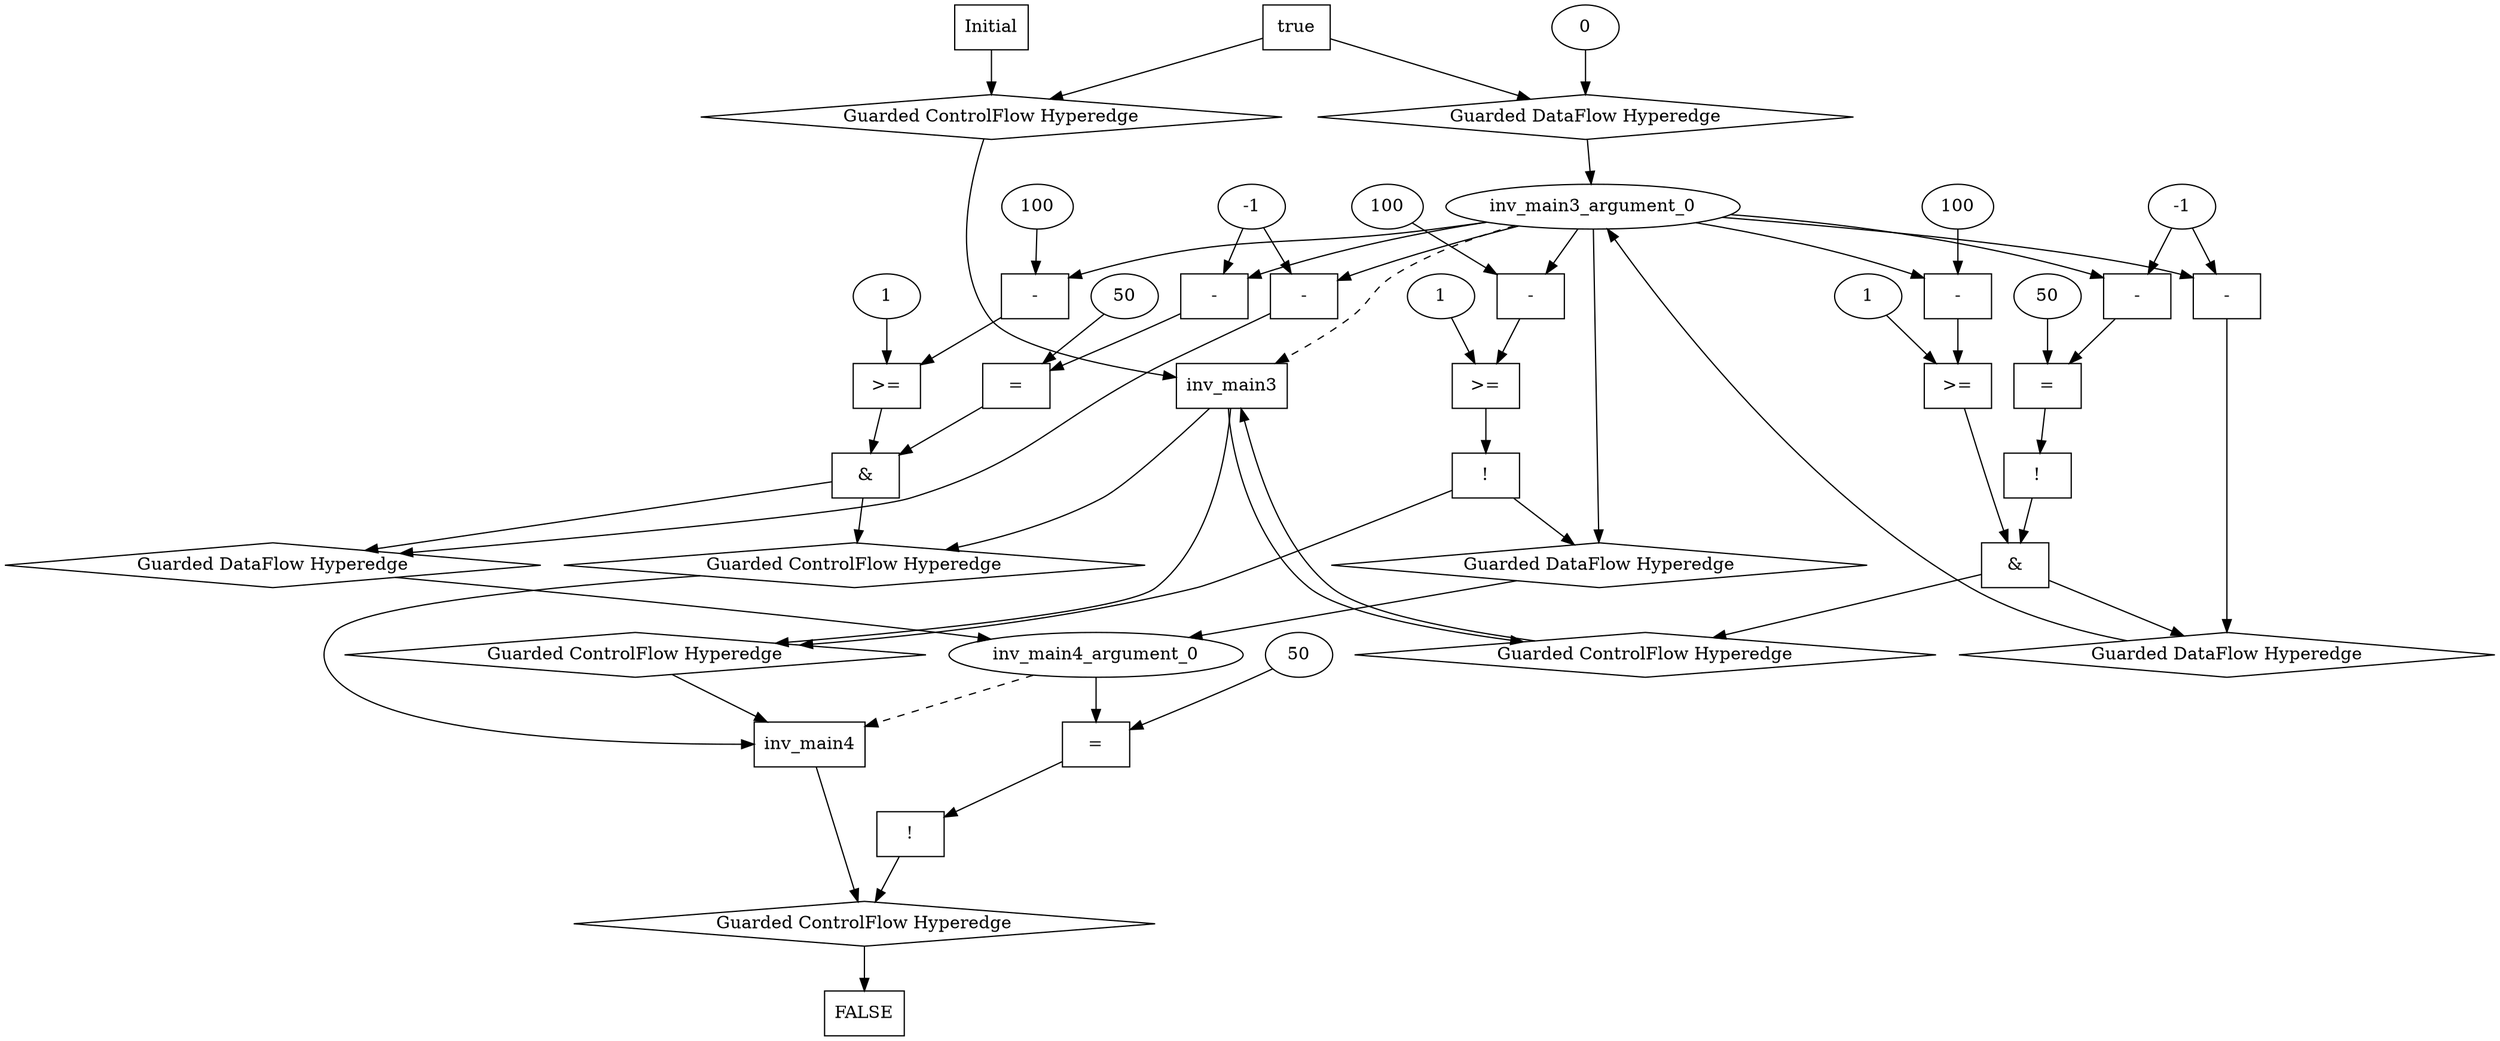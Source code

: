 digraph dag {
inv_main3 [label="inv_main3" shape="rect"];
inv_main4 [label="inv_main4" shape="rect"];
FALSE [label="FALSE" shape="rect"];
Initial [label="Initial" shape="rect"];
ControlFowHyperEdge_0 [label="Guarded ControlFlow Hyperedge" shape="diamond"];
Initial -> ControlFowHyperEdge_0[label=""]
ControlFowHyperEdge_0 -> inv_main3[label=""]
ControlFowHyperEdge_1 [label="Guarded ControlFlow Hyperedge" shape="diamond"];
inv_main3 -> ControlFowHyperEdge_1[label=""]
ControlFowHyperEdge_1 -> inv_main4[label=""]
ControlFowHyperEdge_2 [label="Guarded ControlFlow Hyperedge" shape="diamond"];
inv_main3 -> ControlFowHyperEdge_2[label=""]
ControlFowHyperEdge_2 -> inv_main4[label=""]
ControlFowHyperEdge_3 [label="Guarded ControlFlow Hyperedge" shape="diamond"];
inv_main3 -> ControlFowHyperEdge_3[label=""]
ControlFowHyperEdge_3 -> inv_main3[label=""]
ControlFowHyperEdge_4 [label="Guarded ControlFlow Hyperedge" shape="diamond"];
inv_main4 -> ControlFowHyperEdge_4[label=""]
ControlFowHyperEdge_4 -> FALSE[label=""]
inv_main3_argument_0 [label="inv_main3_argument_0" shape="oval"];
inv_main3_argument_0 -> inv_main3[label="" style="dashed"]
inv_main4_argument_0 [label="inv_main4_argument_0" shape="oval"];
inv_main4_argument_0 -> inv_main4[label="" style="dashed"]

true_0 [label="true" shape="rect"];
true_0->ControlFowHyperEdge_0 [label=""];
xxxinv_main3___Initial_0xxxdataFlow_0_node_0 [label="0"];

xxxinv_main3___Initial_0xxxdataFlow_0_node_0->DataFowHyperEdge_0_inv_main3_argument_0 [label=""];
xxxinv_main4___inv_main3_1xxxguard_0_node_0 [label="!" shape="rect"];
xxxinv_main4___inv_main3_1xxxguard_0_node_1 [label=">=" shape="rect"];
xxxinv_main4___inv_main3_1xxxguard_0_node_2 [label="-" shape="rect"];
xxxinv_main4___inv_main3_1xxxguard_0_node_3 [label="100"];
xxxinv_main4___inv_main3_1xxxguard_0_node_5 [label="1"];
xxxinv_main4___inv_main3_1xxxguard_0_node_1->xxxinv_main4___inv_main3_1xxxguard_0_node_0
xxxinv_main4___inv_main3_1xxxguard_0_node_2->xxxinv_main4___inv_main3_1xxxguard_0_node_1
xxxinv_main4___inv_main3_1xxxguard_0_node_5->xxxinv_main4___inv_main3_1xxxguard_0_node_1
xxxinv_main4___inv_main3_1xxxguard_0_node_3->xxxinv_main4___inv_main3_1xxxguard_0_node_2
inv_main3_argument_0->xxxinv_main4___inv_main3_1xxxguard_0_node_2

xxxinv_main4___inv_main3_1xxxguard_0_node_0->ControlFowHyperEdge_1 [label=""];
xxxinv_main4___inv_main3_2xxx_and [label="&" shape="rect"];
xxxinv_main4___inv_main3_2xxxguard_0_node_0 [label="=" shape="rect"];
xxxinv_main4___inv_main3_2xxxguard_0_node_1 [label="-" shape="rect"];
xxxinv_main4___inv_main3_2xxxguard_0_node_4 [label="50"];
xxxinv_main4___inv_main3_2xxxguard_0_node_1->xxxinv_main4___inv_main3_2xxxguard_0_node_0
xxxinv_main4___inv_main3_2xxxguard_0_node_4->xxxinv_main4___inv_main3_2xxxguard_0_node_0
inv_main3_argument_0->xxxinv_main4___inv_main3_2xxxguard_0_node_1
xxxinv_main4___inv_main3_2xxxdataFlow_0_node_2->xxxinv_main4___inv_main3_2xxxguard_0_node_1

xxxinv_main4___inv_main3_2xxxguard_0_node_0->xxxinv_main4___inv_main3_2xxx_and [label=""];
xxxinv_main4___inv_main3_2xxxguard1_node_0 [label=">=" shape="rect"];
xxxinv_main4___inv_main3_2xxxguard1_node_1 [label="-" shape="rect"];
xxxinv_main4___inv_main3_2xxxguard1_node_2 [label="100"];
xxxinv_main4___inv_main3_2xxxguard1_node_4 [label="1"];
xxxinv_main4___inv_main3_2xxxguard1_node_1->xxxinv_main4___inv_main3_2xxxguard1_node_0
xxxinv_main4___inv_main3_2xxxguard1_node_4->xxxinv_main4___inv_main3_2xxxguard1_node_0
xxxinv_main4___inv_main3_2xxxguard1_node_2->xxxinv_main4___inv_main3_2xxxguard1_node_1
inv_main3_argument_0->xxxinv_main4___inv_main3_2xxxguard1_node_1

xxxinv_main4___inv_main3_2xxxguard1_node_0->xxxinv_main4___inv_main3_2xxx_and [label=""];
xxxinv_main4___inv_main3_2xxx_and->ControlFowHyperEdge_2 [label=""];
xxxinv_main4___inv_main3_2xxxdataFlow_0_node_0 [label="-" shape="rect"];
xxxinv_main4___inv_main3_2xxxdataFlow_0_node_2 [label="-1"];
inv_main3_argument_0->xxxinv_main4___inv_main3_2xxxdataFlow_0_node_0
xxxinv_main4___inv_main3_2xxxdataFlow_0_node_2->xxxinv_main4___inv_main3_2xxxdataFlow_0_node_0

xxxinv_main4___inv_main3_2xxxdataFlow_0_node_0->DataFowHyperEdge_2_inv_main4_argument_0 [label=""];
xxxinv_main3___inv_main3_3xxx_and [label="&" shape="rect"];
xxxinv_main3___inv_main3_3xxxguard_0_node_0 [label="!" shape="rect"];
xxxinv_main3___inv_main3_3xxxguard_0_node_1 [label="=" shape="rect"];
xxxinv_main3___inv_main3_3xxxguard_0_node_2 [label="-" shape="rect"];
xxxinv_main3___inv_main3_3xxxguard_0_node_5 [label="50"];
xxxinv_main3___inv_main3_3xxxguard_0_node_1->xxxinv_main3___inv_main3_3xxxguard_0_node_0
xxxinv_main3___inv_main3_3xxxguard_0_node_2->xxxinv_main3___inv_main3_3xxxguard_0_node_1
xxxinv_main3___inv_main3_3xxxguard_0_node_5->xxxinv_main3___inv_main3_3xxxguard_0_node_1
inv_main3_argument_0->xxxinv_main3___inv_main3_3xxxguard_0_node_2
xxxinv_main3___inv_main3_3xxxdataFlow_0_node_2->xxxinv_main3___inv_main3_3xxxguard_0_node_2

xxxinv_main3___inv_main3_3xxxguard_0_node_0->xxxinv_main3___inv_main3_3xxx_and [label=""];
xxxinv_main3___inv_main3_3xxxguard1_node_0 [label=">=" shape="rect"];
xxxinv_main3___inv_main3_3xxxguard1_node_1 [label="-" shape="rect"];
xxxinv_main3___inv_main3_3xxxguard1_node_2 [label="100"];
xxxinv_main3___inv_main3_3xxxguard1_node_4 [label="1"];
xxxinv_main3___inv_main3_3xxxguard1_node_1->xxxinv_main3___inv_main3_3xxxguard1_node_0
xxxinv_main3___inv_main3_3xxxguard1_node_4->xxxinv_main3___inv_main3_3xxxguard1_node_0
xxxinv_main3___inv_main3_3xxxguard1_node_2->xxxinv_main3___inv_main3_3xxxguard1_node_1
inv_main3_argument_0->xxxinv_main3___inv_main3_3xxxguard1_node_1

xxxinv_main3___inv_main3_3xxxguard1_node_0->xxxinv_main3___inv_main3_3xxx_and [label=""];
xxxinv_main3___inv_main3_3xxx_and->ControlFowHyperEdge_3 [label=""];
xxxinv_main3___inv_main3_3xxxdataFlow_0_node_0 [label="-" shape="rect"];
xxxinv_main3___inv_main3_3xxxdataFlow_0_node_2 [label="-1"];
inv_main3_argument_0->xxxinv_main3___inv_main3_3xxxdataFlow_0_node_0
xxxinv_main3___inv_main3_3xxxdataFlow_0_node_2->xxxinv_main3___inv_main3_3xxxdataFlow_0_node_0

xxxinv_main3___inv_main3_3xxxdataFlow_0_node_0->DataFowHyperEdge_3_inv_main3_argument_0 [label=""];
xxxFALSE___inv_main4_4xxxguard_0_node_0 [label="!" shape="rect"];
xxxFALSE___inv_main4_4xxxguard_0_node_1 [label="=" shape="rect"];
xxxFALSE___inv_main4_4xxxguard_0_node_3 [label="50"];
xxxFALSE___inv_main4_4xxxguard_0_node_1->xxxFALSE___inv_main4_4xxxguard_0_node_0
inv_main4_argument_0->xxxFALSE___inv_main4_4xxxguard_0_node_1
xxxFALSE___inv_main4_4xxxguard_0_node_3->xxxFALSE___inv_main4_4xxxguard_0_node_1

xxxFALSE___inv_main4_4xxxguard_0_node_0->ControlFowHyperEdge_4 [label=""];
DataFowHyperEdge_0_inv_main3_argument_0 [label="Guarded DataFlow Hyperedge" shape="diamond"];
DataFowHyperEdge_0_inv_main3_argument_0 -> inv_main3_argument_0[label=""]
true_0->DataFowHyperEdge_0_inv_main3_argument_0 [label=""];
DataFowHyperEdge_1_inv_main4_argument_0 [label="Guarded DataFlow Hyperedge" shape="diamond"];
DataFowHyperEdge_1_inv_main4_argument_0 -> inv_main4_argument_0[label=""]
xxxinv_main4___inv_main3_1xxxguard_0_node_0 -> DataFowHyperEdge_1_inv_main4_argument_0[label=""]
DataFowHyperEdge_2_inv_main4_argument_0 [label="Guarded DataFlow Hyperedge" shape="diamond"];
DataFowHyperEdge_2_inv_main4_argument_0 -> inv_main4_argument_0[label=""]
xxxinv_main4___inv_main3_2xxx_and -> DataFowHyperEdge_2_inv_main4_argument_0[label=""]
DataFowHyperEdge_3_inv_main3_argument_0 [label="Guarded DataFlow Hyperedge" shape="diamond"];
DataFowHyperEdge_3_inv_main3_argument_0 -> inv_main3_argument_0[label=""]
xxxinv_main3___inv_main3_3xxx_and -> DataFowHyperEdge_3_inv_main3_argument_0[label=""]
inv_main3_argument_0 -> DataFowHyperEdge_1_inv_main4_argument_0[label=""]
}
